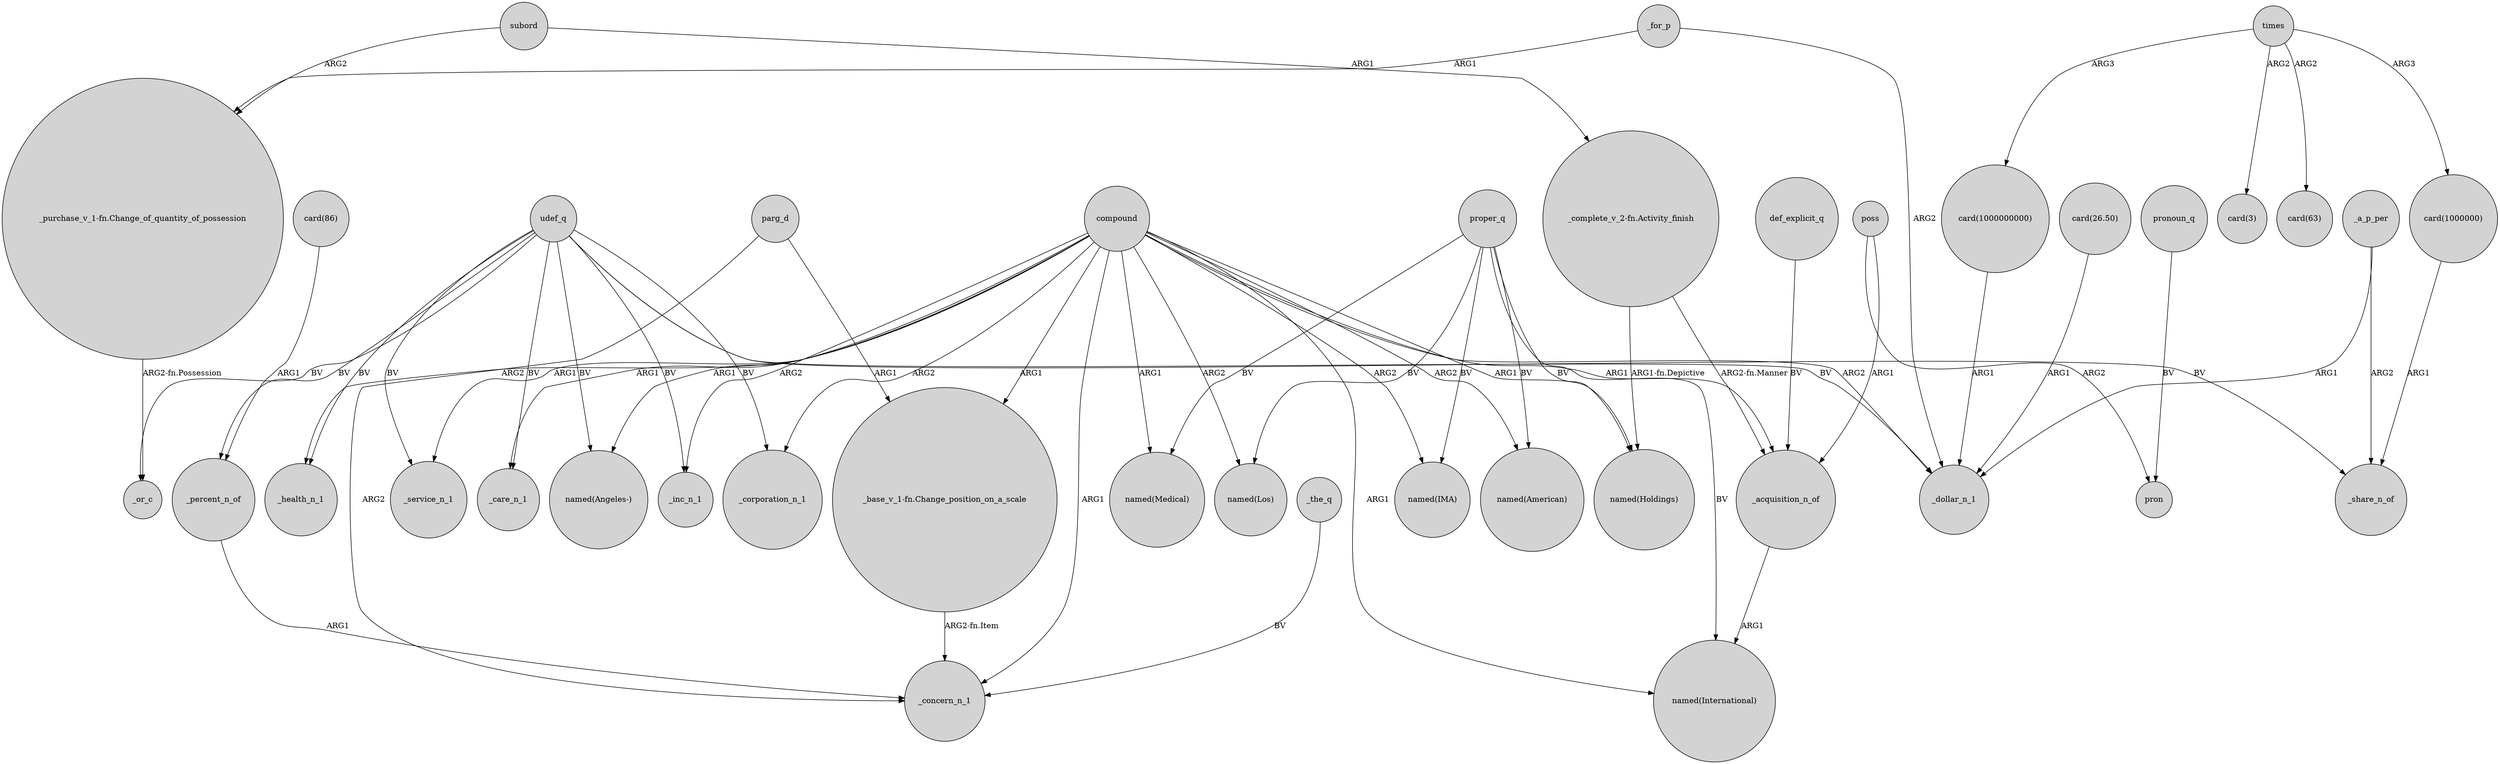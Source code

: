 digraph {
	node [shape=circle style=filled]
	udef_q -> _health_n_1 [label=BV]
	"_base_v_1-fn.Change_position_on_a_scale" -> _concern_n_1 [label="ARG2-fn.Item"]
	_for_p -> "_purchase_v_1-fn.Change_of_quantity_of_possession" [label=ARG1]
	"card(1000000000)" -> _dollar_n_1 [label=ARG1]
	udef_q -> _service_n_1 [label=BV]
	subord -> "_complete_v_2-fn.Activity_finish" [label=ARG1]
	"_purchase_v_1-fn.Change_of_quantity_of_possession" -> _or_c [label="ARG2-fn.Possession"]
	parg_d -> "_base_v_1-fn.Change_position_on_a_scale" [label=ARG1]
	subord -> "_purchase_v_1-fn.Change_of_quantity_of_possession" [label=ARG2]
	compound -> _health_n_1 [label=ARG2]
	udef_q -> _care_n_1 [label=BV]
	compound -> "named(International)" [label=ARG1]
	times -> "card(1000000)" [label=ARG3]
	"_complete_v_2-fn.Activity_finish" -> _acquisition_n_of [label="ARG2-fn.Manner"]
	times -> "card(3)" [label=ARG2]
	_percent_n_of -> _concern_n_1 [label=ARG1]
	compound -> _dollar_n_1 [label=ARG2]
	udef_q -> "named(Angeles-)" [label=BV]
	proper_q -> "named(Medical)" [label=BV]
	times -> "card(1000000000)" [label=ARG3]
	_the_q -> _concern_n_1 [label=BV]
	compound -> "named(Los)" [label=ARG2]
	def_explicit_q -> _acquisition_n_of [label=BV]
	udef_q -> _or_c [label=BV]
	pronoun_q -> pron [label=BV]
	_acquisition_n_of -> "named(International)" [label=ARG1]
	udef_q -> _inc_n_1 [label=BV]
	proper_q -> "named(Holdings)" [label=BV]
	poss -> pron [label=ARG2]
	compound -> "named(Medical)" [label=ARG1]
	parg_d -> _concern_n_1 [label=ARG2]
	compound -> _care_n_1 [label=ARG1]
	compound -> _inc_n_1 [label=ARG2]
	_a_p_per -> _share_n_of [label=ARG2]
	udef_q -> _percent_n_of [label=BV]
	proper_q -> "named(International)" [label=BV]
	_for_p -> _dollar_n_1 [label=ARG2]
	udef_q -> _share_n_of [label=BV]
	"card(26.50)" -> _dollar_n_1 [label=ARG1]
	udef_q -> _dollar_n_1 [label=BV]
	compound -> _concern_n_1 [label=ARG1]
	proper_q -> "named(Los)" [label=BV]
	proper_q -> "named(IMA)" [label=BV]
	compound -> "_base_v_1-fn.Change_position_on_a_scale" [label=ARG1]
	"card(1000000)" -> _share_n_of [label=ARG1]
	_a_p_per -> _dollar_n_1 [label=ARG1]
	compound -> _acquisition_n_of [label=ARG1]
	compound -> "named(Holdings)" [label=ARG1]
	compound -> _corporation_n_1 [label=ARG2]
	udef_q -> _corporation_n_1 [label=BV]
	compound -> "named(IMA)" [label=ARG2]
	"card(86)" -> _percent_n_of [label=ARG1]
	times -> "card(63)" [label=ARG2]
	compound -> "named(American)" [label=ARG2]
	proper_q -> "named(American)" [label=BV]
	compound -> _service_n_1 [label=ARG1]
	compound -> "named(Angeles-)" [label=ARG1]
	poss -> _acquisition_n_of [label=ARG1]
	"_complete_v_2-fn.Activity_finish" -> "named(Holdings)" [label="ARG1-fn.Depictive"]
}

